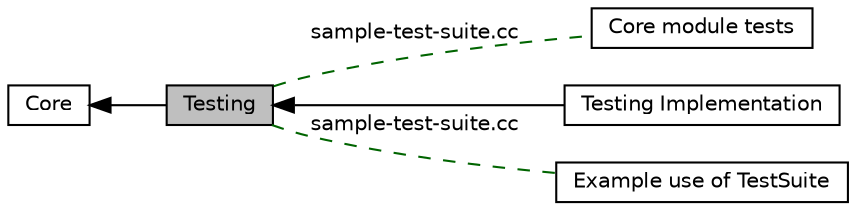 digraph "Testing"
{
  edge [fontname="Helvetica",fontsize="10",labelfontname="Helvetica",labelfontsize="10"];
  node [fontname="Helvetica",fontsize="10",shape=box];
  rankdir=LR;
  Node4 [label="Core module tests",height=0.2,width=0.4,color="black", fillcolor="white", style="filled",URL="$group__core-tests.html",tooltip="TestSuites for the Core module."];
  Node3 [label="Testing Implementation",height=0.2,width=0.4,color="black", fillcolor="white", style="filled",URL="$group__testingimpl.html",tooltip="Internal implementation of the Testing system."];
  Node5 [label="Example use of TestSuite",height=0.2,width=0.4,color="black", fillcolor="white", style="filled",URL="$group__testing-example.html",tooltip=" "];
  Node1 [label="Testing",height=0.2,width=0.4,color="black", fillcolor="grey75", style="filled", fontcolor="black",tooltip="Tools to define and execute unit tests."];
  Node2 [label="Core",height=0.2,width=0.4,color="black", fillcolor="white", style="filled",URL="$group__core.html",tooltip="The \"core\" module contains:"];
  Node2->Node1 [shape=plaintext, dir="back", style="solid"];
  Node1->Node3 [shape=plaintext, dir="back", style="solid"];
  Node1->Node4 [shape=plaintext, label="sample-test-suite.cc", color="darkgreen", dir="none", style="dashed"];
  Node1->Node5 [shape=plaintext, label="sample-test-suite.cc", color="darkgreen", dir="none", style="dashed"];
}
